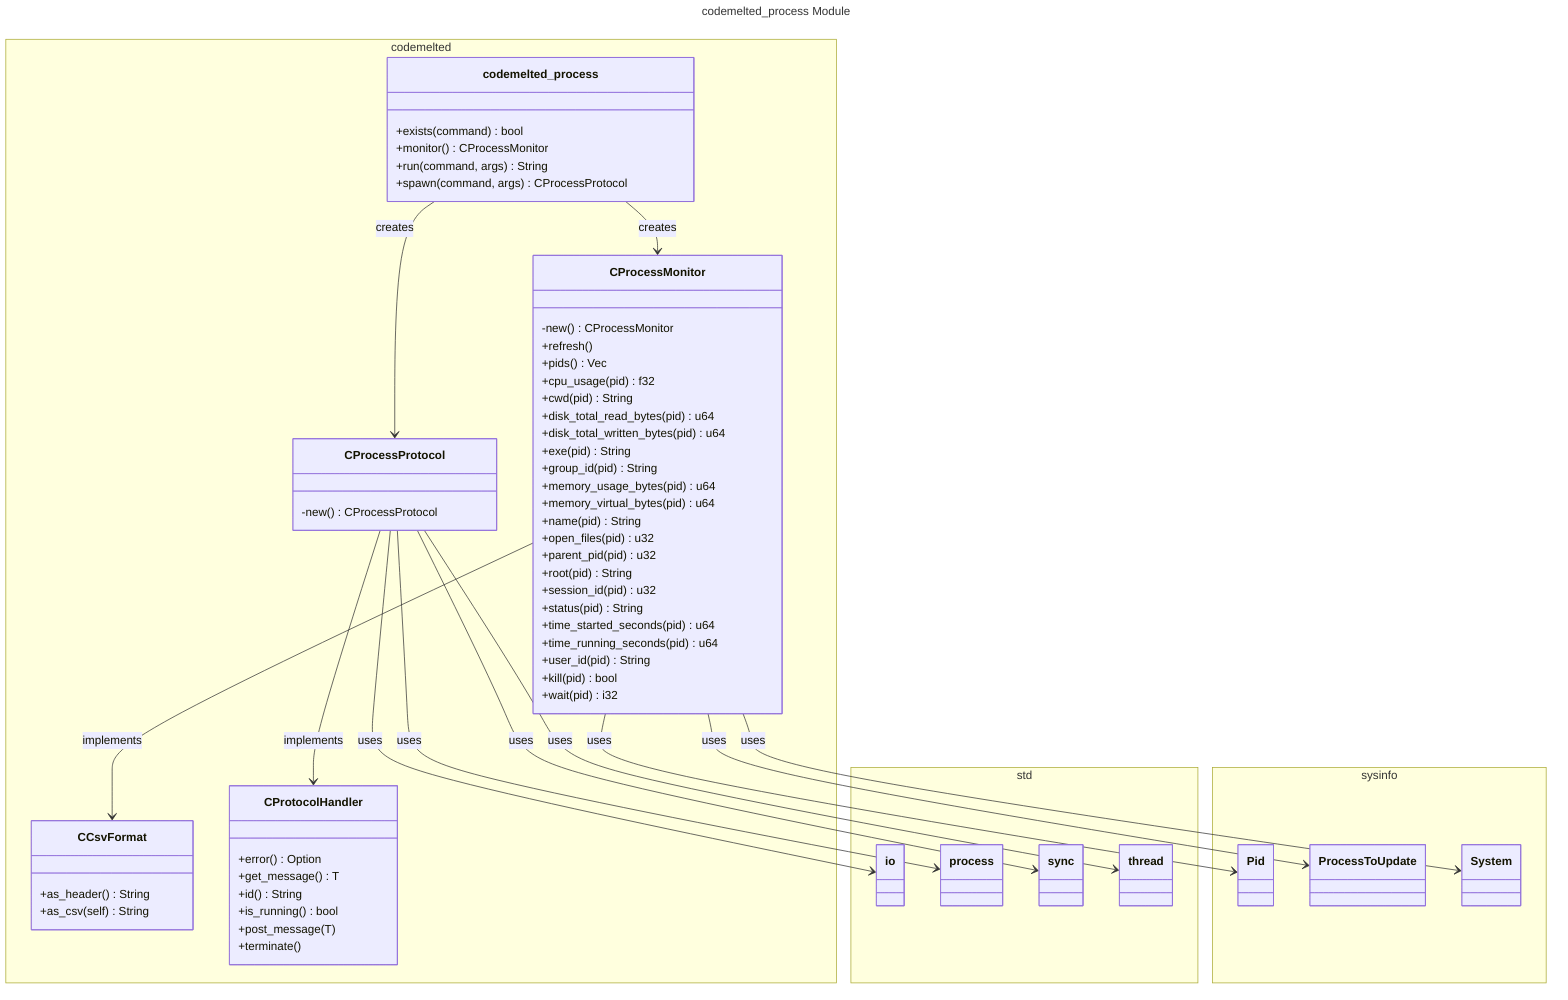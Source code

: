 ---
title: codemelted_process Module
---
classDiagram
  direction TB
  namespace codemelted {
    class codemelted_process {
      +exists(command) bool
      +monitor() CProcessMonitor
      +run(command, args) String
      +spawn(command, args) CProcessProtocol
    }
    class CProcessMonitor {
      -new() CProcessMonitor
      +refresh()
      +pids() Vec
      +cpu_usage(pid) f32
      +cwd(pid) String
      +disk_total_read_bytes(pid) u64
      +disk_total_written_bytes(pid) u64
      +exe(pid) String
      +group_id(pid) String
      +memory_usage_bytes(pid) u64
      +memory_virtual_bytes(pid) u64
      +name(pid) String
      +open_files(pid) u32
      +parent_pid(pid) u32
      +root(pid) String
      +session_id(pid) u32
      +status(pid) String
      +time_started_seconds(pid) u64
      +time_running_seconds(pid) u64
      +user_id(pid) String
      +kill(pid) bool
      +wait(pid) i32
    }
    class CProcessProtocol {
      -new() CProcessProtocol
    }
    class CCsvFormat {
      +as_header() String
      +as_csv(self) String
    }
    class CProtocolHandler {
      +error() Option
      +get_message() T
      +id() String
      +is_running() bool
      +post_message(T)
      +terminate()
    }
  }
  namespace std {
    class io
    class process
    class sync
    class thread
  }
  namespace sysinfo {
    class Pid
    class ProcessToUpdate
    class System
  }
  codemelted_process --> CProcessMonitor : creates
  codemelted_process --> CProcessProtocol : creates
  CProcessMonitor --> CCsvFormat : implements
  CProcessMonitor --> Pid : uses
  CProcessMonitor --> ProcessToUpdate : uses
  CProcessMonitor --> System : uses
  CProcessProtocol --> CProtocolHandler : implements
  CProcessProtocol --> io : uses
  CProcessProtocol --> process : uses
  CProcessProtocol --> sync : uses
  CProcessProtocol --> thread : uses
